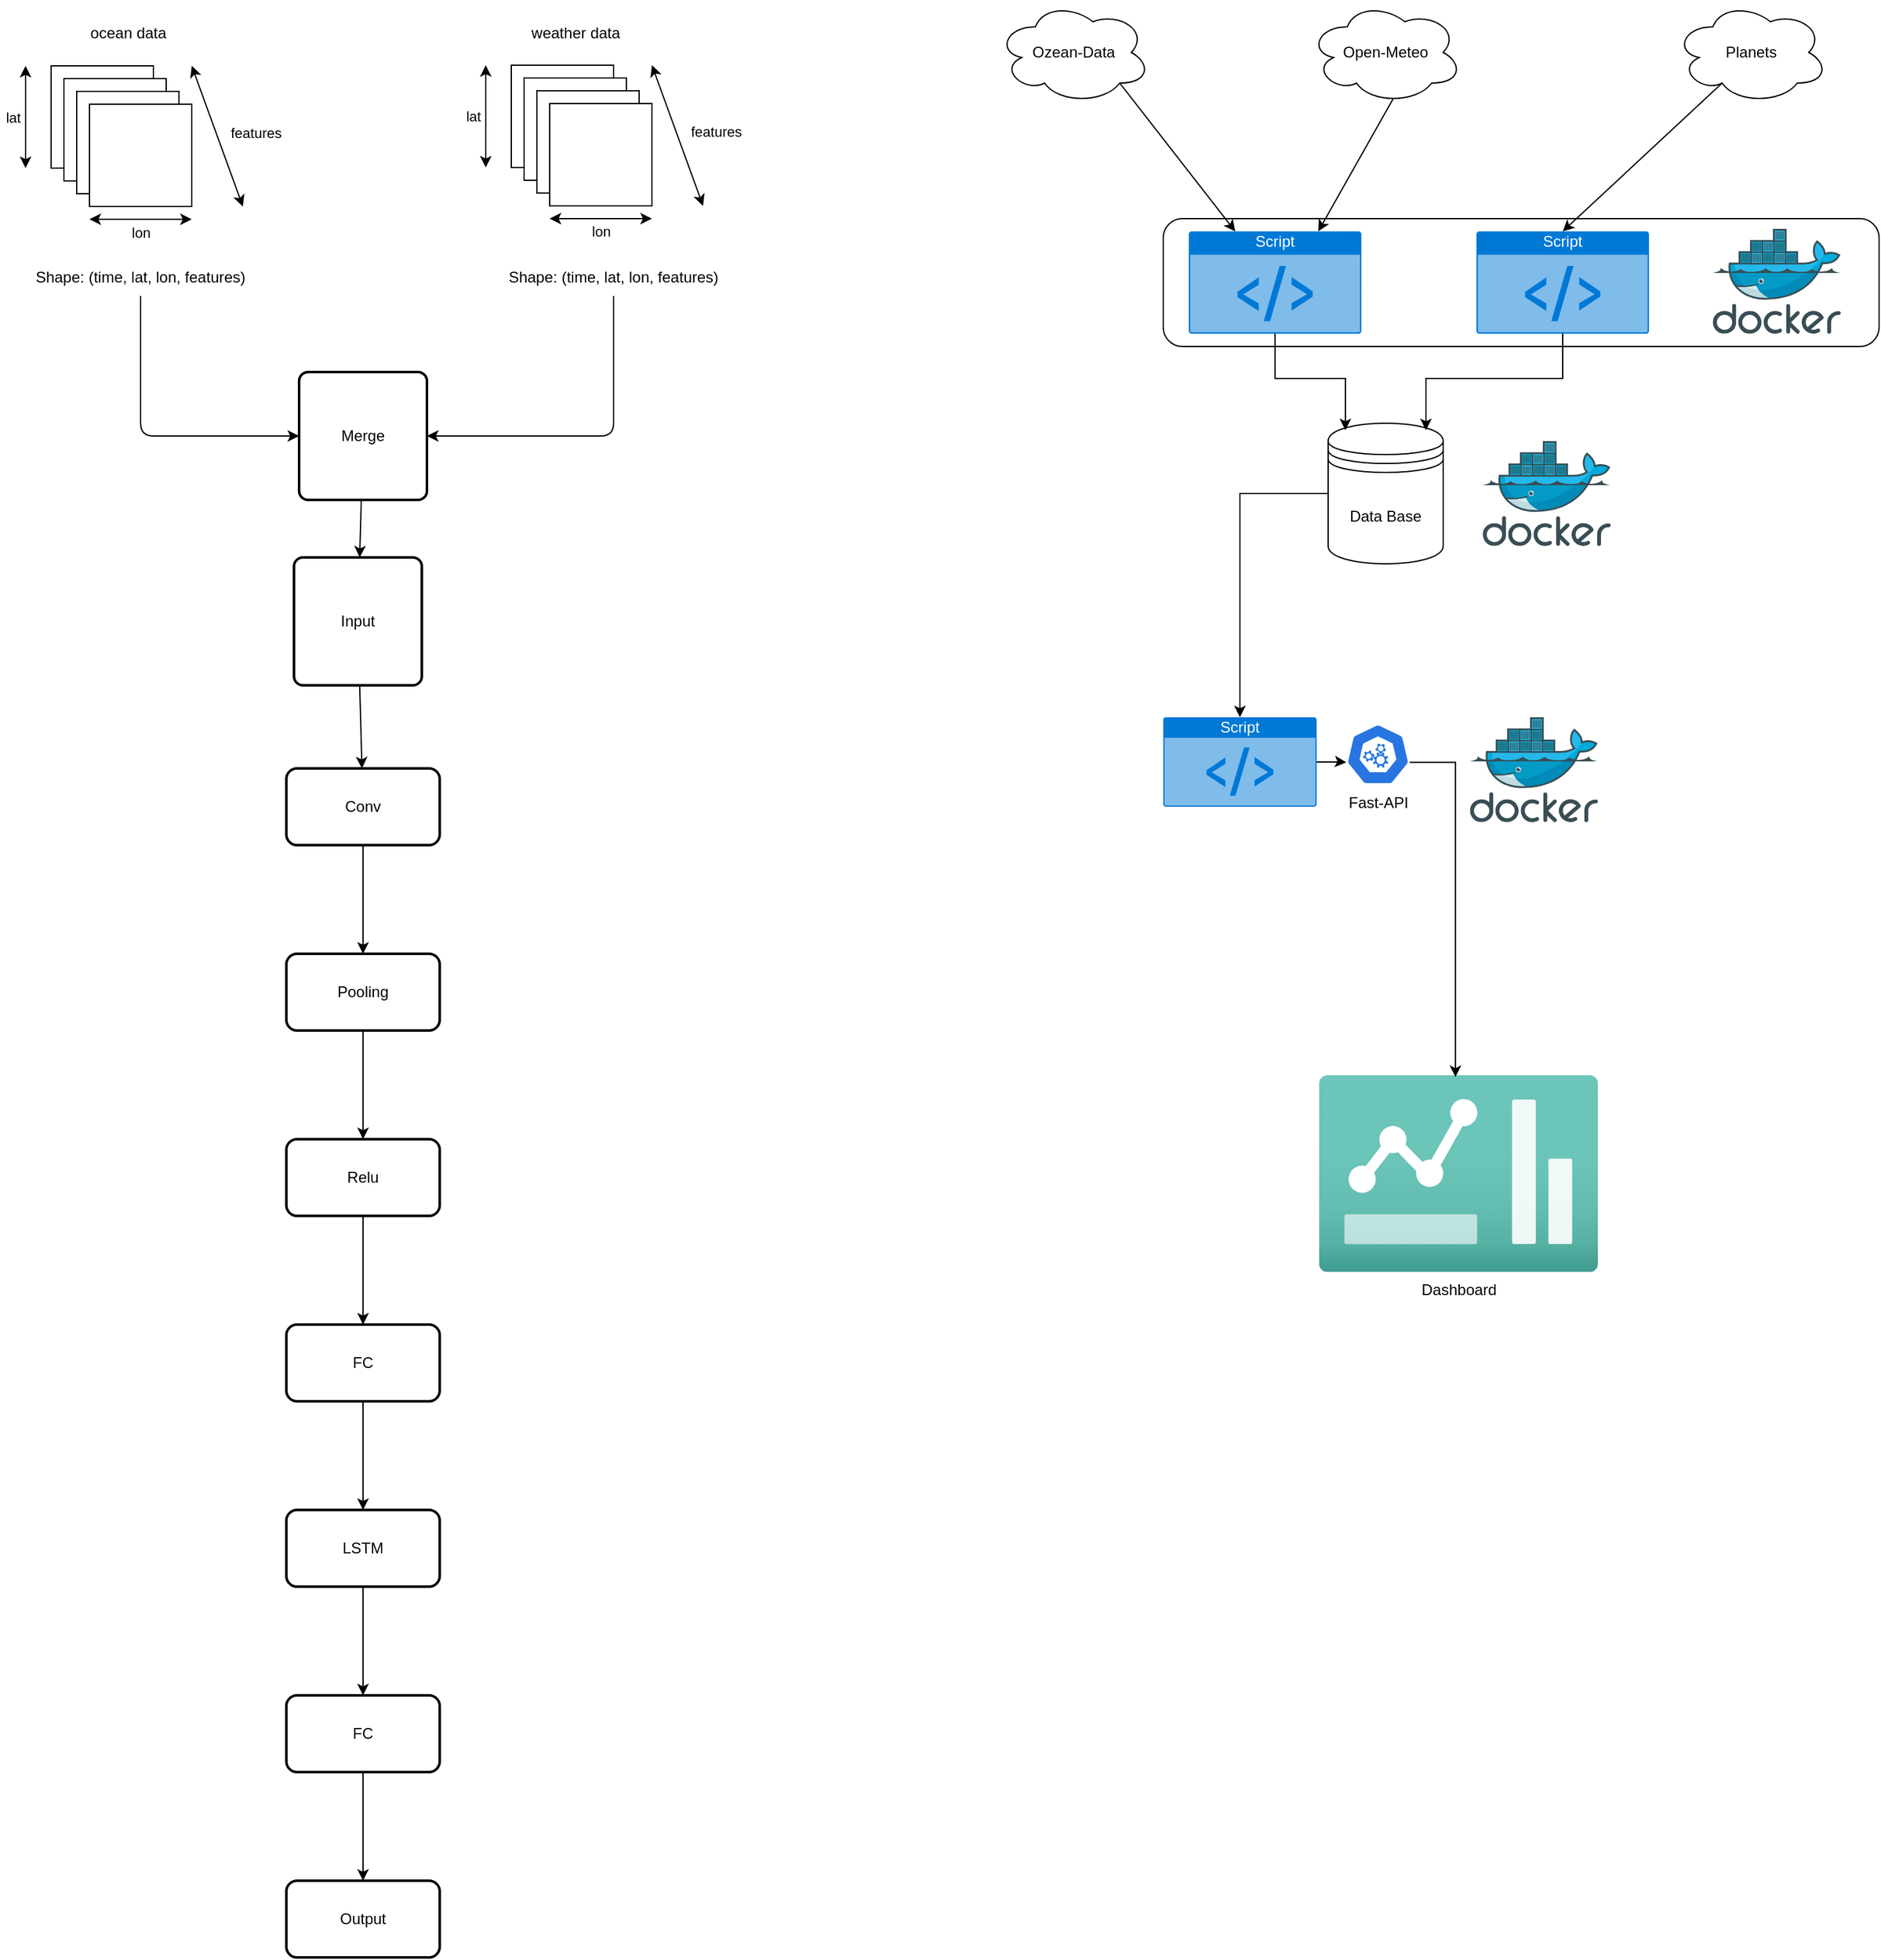 <mxfile>
    <diagram name="Page-1" id="UUehD9aWSnuwTe40TjLH">
        <mxGraphModel dx="2669" dy="1562" grid="1" gridSize="10" guides="1" tooltips="1" connect="1" arrows="1" fold="1" page="1" pageScale="1" pageWidth="827" pageHeight="1169" math="0" shadow="0">
            <root>
                <mxCell id="0"/>
                <mxCell id="1" parent="0"/>
                <mxCell id="QwERv-JLXGNQ3NGBqYkT-1" value="Ozean-Data" style="ellipse;shape=cloud;whiteSpace=wrap;html=1;" parent="1" vertex="1">
                    <mxGeometry x="110" y="40" width="120" height="80" as="geometry"/>
                </mxCell>
                <mxCell id="QwERv-JLXGNQ3NGBqYkT-2" value="Open-Meteo" style="ellipse;shape=cloud;whiteSpace=wrap;html=1;" parent="1" vertex="1">
                    <mxGeometry x="354" y="40" width="120" height="80" as="geometry"/>
                </mxCell>
                <mxCell id="QwERv-JLXGNQ3NGBqYkT-3" value="Planets" style="ellipse;shape=cloud;whiteSpace=wrap;html=1;" parent="1" vertex="1">
                    <mxGeometry x="640" y="40" width="120" height="80" as="geometry"/>
                </mxCell>
                <mxCell id="QwERv-JLXGNQ3NGBqYkT-4" value="Data Base" style="shape=datastore;whiteSpace=wrap;html=1;" parent="1" vertex="1">
                    <mxGeometry x="369" y="370" width="90" height="110" as="geometry"/>
                </mxCell>
                <mxCell id="QwERv-JLXGNQ3NGBqYkT-6" value="" style="endArrow=classic;html=1;rounded=0;exitX=0.8;exitY=0.8;exitDx=0;exitDy=0;exitPerimeter=0;" parent="1" source="QwERv-JLXGNQ3NGBqYkT-1" target="QwERv-JLXGNQ3NGBqYkT-20" edge="1">
                    <mxGeometry width="50" height="50" relative="1" as="geometry">
                        <mxPoint x="390" y="320" as="sourcePoint"/>
                        <mxPoint x="200" y="160" as="targetPoint"/>
                    </mxGeometry>
                </mxCell>
                <mxCell id="QwERv-JLXGNQ3NGBqYkT-7" value="" style="endArrow=classic;html=1;rounded=0;exitX=0.55;exitY=0.95;exitDx=0;exitDy=0;exitPerimeter=0;entryX=0.75;entryY=0;entryDx=0;entryDy=0;entryPerimeter=0;" parent="1" source="QwERv-JLXGNQ3NGBqYkT-2" target="QwERv-JLXGNQ3NGBqYkT-20" edge="1">
                    <mxGeometry width="50" height="50" relative="1" as="geometry">
                        <mxPoint x="390" y="320" as="sourcePoint"/>
                        <mxPoint x="280" y="160" as="targetPoint"/>
                    </mxGeometry>
                </mxCell>
                <mxCell id="QwERv-JLXGNQ3NGBqYkT-8" value="" style="endArrow=classic;html=1;rounded=0;exitX=0.31;exitY=0.8;exitDx=0;exitDy=0;exitPerimeter=0;entryX=0.5;entryY=0;entryDx=0;entryDy=0;entryPerimeter=0;" parent="1" source="QwERv-JLXGNQ3NGBqYkT-3" target="QwERv-JLXGNQ3NGBqYkT-21" edge="1">
                    <mxGeometry width="50" height="50" relative="1" as="geometry">
                        <mxPoint x="480" y="250" as="sourcePoint"/>
                        <mxPoint x="620" y="170" as="targetPoint"/>
                    </mxGeometry>
                </mxCell>
                <mxCell id="QwERv-JLXGNQ3NGBqYkT-19" value="Dashboard" style="image;aspect=fixed;html=1;points=[];align=center;fontSize=12;image=img/lib/azure2/general/Dashboard2.svg;" parent="1" vertex="1">
                    <mxGeometry x="362" y="880" width="218" height="153.88" as="geometry"/>
                </mxCell>
                <mxCell id="QwERv-JLXGNQ3NGBqYkT-22" style="edgeStyle=orthogonalEdgeStyle;rounded=0;orthogonalLoop=1;jettySize=auto;html=1;entryX=0.15;entryY=0.05;entryDx=0;entryDy=0;entryPerimeter=0;" parent="1" source="QwERv-JLXGNQ3NGBqYkT-20" target="QwERv-JLXGNQ3NGBqYkT-4" edge="1">
                    <mxGeometry relative="1" as="geometry"/>
                </mxCell>
                <mxCell id="QwERv-JLXGNQ3NGBqYkT-23" style="edgeStyle=orthogonalEdgeStyle;rounded=0;orthogonalLoop=1;jettySize=auto;html=1;entryX=0.85;entryY=0.05;entryDx=0;entryDy=0;entryPerimeter=0;exitX=0.5;exitY=1;exitDx=0;exitDy=0;exitPerimeter=0;" parent="1" source="QwERv-JLXGNQ3NGBqYkT-21" target="QwERv-JLXGNQ3NGBqYkT-4" edge="1">
                    <mxGeometry relative="1" as="geometry"/>
                </mxCell>
                <mxCell id="QwERv-JLXGNQ3NGBqYkT-26" value="" style="group" parent="1" vertex="1" connectable="0">
                    <mxGeometry x="240" y="600" width="193" height="70" as="geometry"/>
                </mxCell>
                <mxCell id="QwERv-JLXGNQ3NGBqYkT-16" value="Fast-API" style="aspect=fixed;sketch=0;html=1;dashed=0;whitespace=wrap;verticalLabelPosition=bottom;verticalAlign=top;fillColor=#2875E2;strokeColor=#ffffff;points=[[0.005,0.63,0],[0.1,0.2,0],[0.9,0.2,0],[0.5,0,0],[0.995,0.63,0],[0.72,0.99,0],[0.5,1,0],[0.28,0.99,0]];shape=mxgraph.kubernetes.icon2;prIcon=api" parent="QwERv-JLXGNQ3NGBqYkT-26" vertex="1">
                    <mxGeometry x="143" y="5" width="50" height="48" as="geometry"/>
                </mxCell>
                <mxCell id="QwERv-JLXGNQ3NGBqYkT-24" value="Script" style="html=1;whiteSpace=wrap;strokeColor=none;fillColor=#0079D6;labelPosition=center;verticalLabelPosition=middle;verticalAlign=top;align=center;fontSize=12;outlineConnect=0;spacingTop=-6;fontColor=#FFFFFF;sketch=0;shape=mxgraph.sitemap.script;" parent="QwERv-JLXGNQ3NGBqYkT-26" vertex="1">
                    <mxGeometry width="120" height="70" as="geometry"/>
                </mxCell>
                <mxCell id="QwERv-JLXGNQ3NGBqYkT-25" style="edgeStyle=orthogonalEdgeStyle;rounded=0;orthogonalLoop=1;jettySize=auto;html=1;entryX=0.005;entryY=0.63;entryDx=0;entryDy=0;entryPerimeter=0;" parent="QwERv-JLXGNQ3NGBqYkT-26" source="QwERv-JLXGNQ3NGBqYkT-24" target="QwERv-JLXGNQ3NGBqYkT-16" edge="1">
                    <mxGeometry relative="1" as="geometry"/>
                </mxCell>
                <mxCell id="QwERv-JLXGNQ3NGBqYkT-27" style="edgeStyle=orthogonalEdgeStyle;rounded=0;orthogonalLoop=1;jettySize=auto;html=1;entryX=0.5;entryY=0;entryDx=0;entryDy=0;entryPerimeter=0;" parent="1" source="QwERv-JLXGNQ3NGBqYkT-4" target="QwERv-JLXGNQ3NGBqYkT-24" edge="1">
                    <mxGeometry relative="1" as="geometry"/>
                </mxCell>
                <mxCell id="QwERv-JLXGNQ3NGBqYkT-28" style="edgeStyle=orthogonalEdgeStyle;rounded=0;orthogonalLoop=1;jettySize=auto;html=1;entryX=0.489;entryY=0.009;entryDx=0;entryDy=0;entryPerimeter=0;exitX=0.995;exitY=0.63;exitDx=0;exitDy=0;exitPerimeter=0;" parent="1" source="QwERv-JLXGNQ3NGBqYkT-16" target="QwERv-JLXGNQ3NGBqYkT-19" edge="1">
                    <mxGeometry relative="1" as="geometry"/>
                </mxCell>
                <mxCell id="S9hBZ39Z0FsJ6ID3h7Vs-7" value="" style="group" parent="1" vertex="1" connectable="0">
                    <mxGeometry x="240" y="210" width="560" height="100" as="geometry"/>
                </mxCell>
                <mxCell id="S9hBZ39Z0FsJ6ID3h7Vs-6" value="" style="rounded=1;whiteSpace=wrap;html=1;fillColor=none;" parent="S9hBZ39Z0FsJ6ID3h7Vs-7" vertex="1">
                    <mxGeometry width="560" height="100" as="geometry"/>
                </mxCell>
                <mxCell id="QwERv-JLXGNQ3NGBqYkT-20" value="Script" style="html=1;whiteSpace=wrap;strokeColor=none;fillColor=#0079D6;labelPosition=center;verticalLabelPosition=middle;verticalAlign=top;align=center;fontSize=12;outlineConnect=0;spacingTop=-6;fontColor=#FFFFFF;sketch=0;shape=mxgraph.sitemap.script;" parent="S9hBZ39Z0FsJ6ID3h7Vs-7" vertex="1">
                    <mxGeometry x="20" y="10" width="135" height="80" as="geometry"/>
                </mxCell>
                <mxCell id="QwERv-JLXGNQ3NGBqYkT-21" value="Script" style="html=1;whiteSpace=wrap;strokeColor=none;fillColor=#0079D6;labelPosition=center;verticalLabelPosition=middle;verticalAlign=top;align=center;fontSize=12;outlineConnect=0;spacingTop=-6;fontColor=#FFFFFF;sketch=0;shape=mxgraph.sitemap.script;" parent="S9hBZ39Z0FsJ6ID3h7Vs-7" vertex="1">
                    <mxGeometry x="245" y="10" width="135" height="80" as="geometry"/>
                </mxCell>
                <mxCell id="S9hBZ39Z0FsJ6ID3h7Vs-5" value="" style="image;sketch=0;aspect=fixed;html=1;points=[];align=center;fontSize=12;image=img/lib/mscae/Docker.svg;" parent="S9hBZ39Z0FsJ6ID3h7Vs-7" vertex="1">
                    <mxGeometry x="430" y="8" width="100" height="82" as="geometry"/>
                </mxCell>
                <mxCell id="S9hBZ39Z0FsJ6ID3h7Vs-8" value="" style="image;sketch=0;aspect=fixed;html=1;points=[];align=center;fontSize=12;image=img/lib/mscae/Docker.svg;" parent="1" vertex="1">
                    <mxGeometry x="490" y="384" width="100" height="82" as="geometry"/>
                </mxCell>
                <mxCell id="S9hBZ39Z0FsJ6ID3h7Vs-9" value="" style="image;sketch=0;aspect=fixed;html=1;points=[];align=center;fontSize=12;image=img/lib/mscae/Docker.svg;" parent="1" vertex="1">
                    <mxGeometry x="480" y="600" width="100" height="82" as="geometry"/>
                </mxCell>
                <mxCell id="2" value="" style="whiteSpace=wrap;html=1;aspect=fixed;" vertex="1" parent="1">
                    <mxGeometry x="-630" y="90.5" width="80" height="80" as="geometry"/>
                </mxCell>
                <mxCell id="3" value="" style="whiteSpace=wrap;html=1;aspect=fixed;" vertex="1" parent="1">
                    <mxGeometry x="-620" y="100.5" width="80" height="80" as="geometry"/>
                </mxCell>
                <mxCell id="4" value="" style="whiteSpace=wrap;html=1;aspect=fixed;" vertex="1" parent="1">
                    <mxGeometry x="-610" y="110.5" width="80" height="80" as="geometry"/>
                </mxCell>
                <mxCell id="5" value="" style="whiteSpace=wrap;html=1;aspect=fixed;" vertex="1" parent="1">
                    <mxGeometry x="-600" y="120.5" width="80" height="80" as="geometry"/>
                </mxCell>
                <mxCell id="6" value="" style="endArrow=classic;startArrow=classic;html=1;rounded=0;" edge="1" parent="1">
                    <mxGeometry width="50" height="50" relative="1" as="geometry">
                        <mxPoint x="-650" y="170.5" as="sourcePoint"/>
                        <mxPoint x="-650" y="90.5" as="targetPoint"/>
                    </mxGeometry>
                </mxCell>
                <mxCell id="7" value="lat" style="edgeLabel;html=1;align=center;verticalAlign=middle;resizable=0;points=[];" vertex="1" connectable="0" parent="6">
                    <mxGeometry x="-0.2" y="-3" relative="1" as="geometry">
                        <mxPoint x="-13" y="-8" as="offset"/>
                    </mxGeometry>
                </mxCell>
                <mxCell id="8" value="" style="endArrow=classic;startArrow=classic;html=1;rounded=0;" edge="1" parent="1">
                    <mxGeometry width="50" height="50" relative="1" as="geometry">
                        <mxPoint x="-600" y="210.5" as="sourcePoint"/>
                        <mxPoint x="-520" y="210.5" as="targetPoint"/>
                    </mxGeometry>
                </mxCell>
                <mxCell id="9" value="lon" style="edgeLabel;html=1;align=center;verticalAlign=middle;resizable=0;points=[];" vertex="1" connectable="0" parent="8">
                    <mxGeometry x="-0.2" y="3" relative="1" as="geometry">
                        <mxPoint x="8" y="13" as="offset"/>
                    </mxGeometry>
                </mxCell>
                <mxCell id="10" value="" style="endArrow=classic;startArrow=classic;html=1;rounded=0;" edge="1" parent="1">
                    <mxGeometry width="50" height="50" relative="1" as="geometry">
                        <mxPoint x="-520" y="90.5" as="sourcePoint"/>
                        <mxPoint x="-480" y="200.5" as="targetPoint"/>
                    </mxGeometry>
                </mxCell>
                <mxCell id="11" value="features" style="edgeLabel;html=1;align=center;verticalAlign=middle;resizable=0;points=[];" vertex="1" connectable="0" parent="10">
                    <mxGeometry x="-0.2" y="3" relative="1" as="geometry">
                        <mxPoint x="31" y="9" as="offset"/>
                    </mxGeometry>
                </mxCell>
                <mxCell id="12" value="ocean data" style="text;html=1;align=center;verticalAlign=middle;whiteSpace=wrap;rounded=0;" vertex="1" parent="1">
                    <mxGeometry x="-634.5" y="50" width="129" height="30" as="geometry"/>
                </mxCell>
                <mxCell id="13" value="" style="whiteSpace=wrap;html=1;aspect=fixed;" vertex="1" parent="1">
                    <mxGeometry x="-270" y="90" width="80" height="80" as="geometry"/>
                </mxCell>
                <mxCell id="14" value="" style="whiteSpace=wrap;html=1;aspect=fixed;" vertex="1" parent="1">
                    <mxGeometry x="-260" y="100" width="80" height="80" as="geometry"/>
                </mxCell>
                <mxCell id="15" value="" style="whiteSpace=wrap;html=1;aspect=fixed;" vertex="1" parent="1">
                    <mxGeometry x="-250" y="110" width="80" height="80" as="geometry"/>
                </mxCell>
                <mxCell id="16" value="" style="whiteSpace=wrap;html=1;aspect=fixed;" vertex="1" parent="1">
                    <mxGeometry x="-240" y="120" width="80" height="80" as="geometry"/>
                </mxCell>
                <mxCell id="17" value="" style="endArrow=classic;startArrow=classic;html=1;rounded=0;" edge="1" parent="1">
                    <mxGeometry width="50" height="50" relative="1" as="geometry">
                        <mxPoint x="-290" y="170" as="sourcePoint"/>
                        <mxPoint x="-290" y="90" as="targetPoint"/>
                    </mxGeometry>
                </mxCell>
                <mxCell id="18" value="lat" style="edgeLabel;html=1;align=center;verticalAlign=middle;resizable=0;points=[];" vertex="1" connectable="0" parent="17">
                    <mxGeometry x="-0.2" y="-3" relative="1" as="geometry">
                        <mxPoint x="-13" y="-8" as="offset"/>
                    </mxGeometry>
                </mxCell>
                <mxCell id="19" value="" style="endArrow=classic;startArrow=classic;html=1;rounded=0;" edge="1" parent="1">
                    <mxGeometry width="50" height="50" relative="1" as="geometry">
                        <mxPoint x="-240" y="210" as="sourcePoint"/>
                        <mxPoint x="-160" y="210" as="targetPoint"/>
                    </mxGeometry>
                </mxCell>
                <mxCell id="20" value="lon" style="edgeLabel;html=1;align=center;verticalAlign=middle;resizable=0;points=[];" vertex="1" connectable="0" parent="19">
                    <mxGeometry x="-0.2" y="3" relative="1" as="geometry">
                        <mxPoint x="8" y="13" as="offset"/>
                    </mxGeometry>
                </mxCell>
                <mxCell id="21" value="" style="endArrow=classic;startArrow=classic;html=1;rounded=0;" edge="1" parent="1">
                    <mxGeometry width="50" height="50" relative="1" as="geometry">
                        <mxPoint x="-160" y="90" as="sourcePoint"/>
                        <mxPoint x="-120" y="200" as="targetPoint"/>
                    </mxGeometry>
                </mxCell>
                <mxCell id="22" value="features" style="edgeLabel;html=1;align=center;verticalAlign=middle;resizable=0;points=[];" vertex="1" connectable="0" parent="21">
                    <mxGeometry x="-0.2" y="3" relative="1" as="geometry">
                        <mxPoint x="31" y="9" as="offset"/>
                    </mxGeometry>
                </mxCell>
                <mxCell id="23" value="weather data" style="text;html=1;align=center;verticalAlign=middle;whiteSpace=wrap;rounded=0;" vertex="1" parent="1">
                    <mxGeometry x="-284.5" y="50" width="129" height="30" as="geometry"/>
                </mxCell>
                <mxCell id="24" value="Shape: (time, lat, lon, features)" style="text;html=1;align=center;verticalAlign=middle;whiteSpace=wrap;rounded=0;" vertex="1" parent="1">
                    <mxGeometry x="-670" y="240.5" width="220" height="30" as="geometry"/>
                </mxCell>
                <mxCell id="25" value="Shape: (time, lat, lon, features)" style="text;html=1;align=center;verticalAlign=middle;whiteSpace=wrap;rounded=0;" vertex="1" parent="1">
                    <mxGeometry x="-300" y="240.5" width="220" height="30" as="geometry"/>
                </mxCell>
                <mxCell id="53" value="" style="edgeStyle=none;html=1;" edge="1" parent="1" source="27" target="28">
                    <mxGeometry relative="1" as="geometry"/>
                </mxCell>
                <mxCell id="27" value="Input" style="rounded=1;whiteSpace=wrap;html=1;absoluteArcSize=1;arcSize=14;strokeWidth=2;" vertex="1" parent="1">
                    <mxGeometry x="-440" y="475" width="100" height="100" as="geometry"/>
                </mxCell>
                <mxCell id="37" value="" style="edgeStyle=none;html=1;" edge="1" parent="1" source="28" target="36">
                    <mxGeometry relative="1" as="geometry"/>
                </mxCell>
                <mxCell id="28" value="Conv" style="rounded=1;whiteSpace=wrap;html=1;arcSize=14;strokeWidth=2;" vertex="1" parent="1">
                    <mxGeometry x="-446" y="640" width="120" height="60" as="geometry"/>
                </mxCell>
                <mxCell id="35" value="" style="edgeStyle=none;html=1;" edge="1" parent="1" source="31" target="27">
                    <mxGeometry relative="1" as="geometry"/>
                </mxCell>
                <mxCell id="31" value="Merge" style="rounded=1;whiteSpace=wrap;html=1;absoluteArcSize=1;arcSize=14;strokeWidth=2;" vertex="1" parent="1">
                    <mxGeometry x="-436" y="330" width="100" height="100" as="geometry"/>
                </mxCell>
                <mxCell id="32" value="" style="endArrow=classic;html=1;entryX=0;entryY=0.5;entryDx=0;entryDy=0;exitX=0.5;exitY=1;exitDx=0;exitDy=0;" edge="1" parent="1" source="24" target="31">
                    <mxGeometry width="50" height="50" relative="1" as="geometry">
                        <mxPoint x="-510" y="290" as="sourcePoint"/>
                        <mxPoint x="-150" y="530" as="targetPoint"/>
                        <Array as="points">
                            <mxPoint x="-560" y="380"/>
                        </Array>
                    </mxGeometry>
                </mxCell>
                <mxCell id="33" value="" style="endArrow=classic;html=1;exitX=0.5;exitY=1;exitDx=0;exitDy=0;entryX=1;entryY=0.5;entryDx=0;entryDy=0;" edge="1" parent="1" source="25" target="31">
                    <mxGeometry width="50" height="50" relative="1" as="geometry">
                        <mxPoint x="-200" y="580" as="sourcePoint"/>
                        <mxPoint x="-150" y="530" as="targetPoint"/>
                        <Array as="points">
                            <mxPoint x="-190" y="380"/>
                        </Array>
                    </mxGeometry>
                </mxCell>
                <mxCell id="41" value="" style="edgeStyle=none;html=1;" edge="1" parent="1" source="36" target="40">
                    <mxGeometry relative="1" as="geometry"/>
                </mxCell>
                <mxCell id="36" value="Pooling" style="rounded=1;whiteSpace=wrap;html=1;arcSize=14;strokeWidth=2;" vertex="1" parent="1">
                    <mxGeometry x="-446" y="785" width="120" height="60" as="geometry"/>
                </mxCell>
                <mxCell id="54" value="" style="edgeStyle=none;html=1;" edge="1" parent="1" source="40" target="44">
                    <mxGeometry relative="1" as="geometry"/>
                </mxCell>
                <mxCell id="40" value="Relu" style="rounded=1;whiteSpace=wrap;html=1;arcSize=14;strokeWidth=2;" vertex="1" parent="1">
                    <mxGeometry x="-446" y="930" width="120" height="60" as="geometry"/>
                </mxCell>
                <mxCell id="48" value="" style="edgeStyle=none;html=1;" edge="1" parent="1" source="44" target="47">
                    <mxGeometry relative="1" as="geometry"/>
                </mxCell>
                <mxCell id="44" value="FC" style="rounded=1;whiteSpace=wrap;html=1;arcSize=14;strokeWidth=2;" vertex="1" parent="1">
                    <mxGeometry x="-446" y="1075" width="120" height="60" as="geometry"/>
                </mxCell>
                <mxCell id="50" value="" style="edgeStyle=none;html=1;" edge="1" parent="1" source="47" target="49">
                    <mxGeometry relative="1" as="geometry"/>
                </mxCell>
                <mxCell id="47" value="LSTM" style="rounded=1;whiteSpace=wrap;html=1;arcSize=14;strokeWidth=2;" vertex="1" parent="1">
                    <mxGeometry x="-446" y="1220" width="120" height="60" as="geometry"/>
                </mxCell>
                <mxCell id="52" value="" style="edgeStyle=none;html=1;" edge="1" parent="1" source="49" target="51">
                    <mxGeometry relative="1" as="geometry"/>
                </mxCell>
                <mxCell id="49" value="FC" style="rounded=1;whiteSpace=wrap;html=1;arcSize=14;strokeWidth=2;" vertex="1" parent="1">
                    <mxGeometry x="-446" y="1365" width="120" height="60" as="geometry"/>
                </mxCell>
                <mxCell id="51" value="Output" style="rounded=1;whiteSpace=wrap;html=1;arcSize=14;strokeWidth=2;" vertex="1" parent="1">
                    <mxGeometry x="-446" y="1510" width="120" height="60" as="geometry"/>
                </mxCell>
            </root>
        </mxGraphModel>
    </diagram>
</mxfile>
